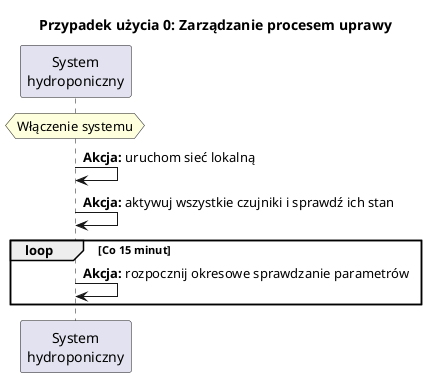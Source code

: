 @startuml us0

title Przypadek użycia 0: Zarządzanie procesem uprawy

skinparam actorStyle awesome

participant "System\nhydroponiczny" as System

hnote over System: Włączenie systemu

System -> System: **Akcja:** uruchom sieć lokalną
System -> System: **Akcja:** aktywuj wszystkie czujniki i sprawdź ich stan
loop Co 15 minut
    System -> System: **Akcja:** rozpocznij okresowe sprawdzanie parametrów
end

@enduml
